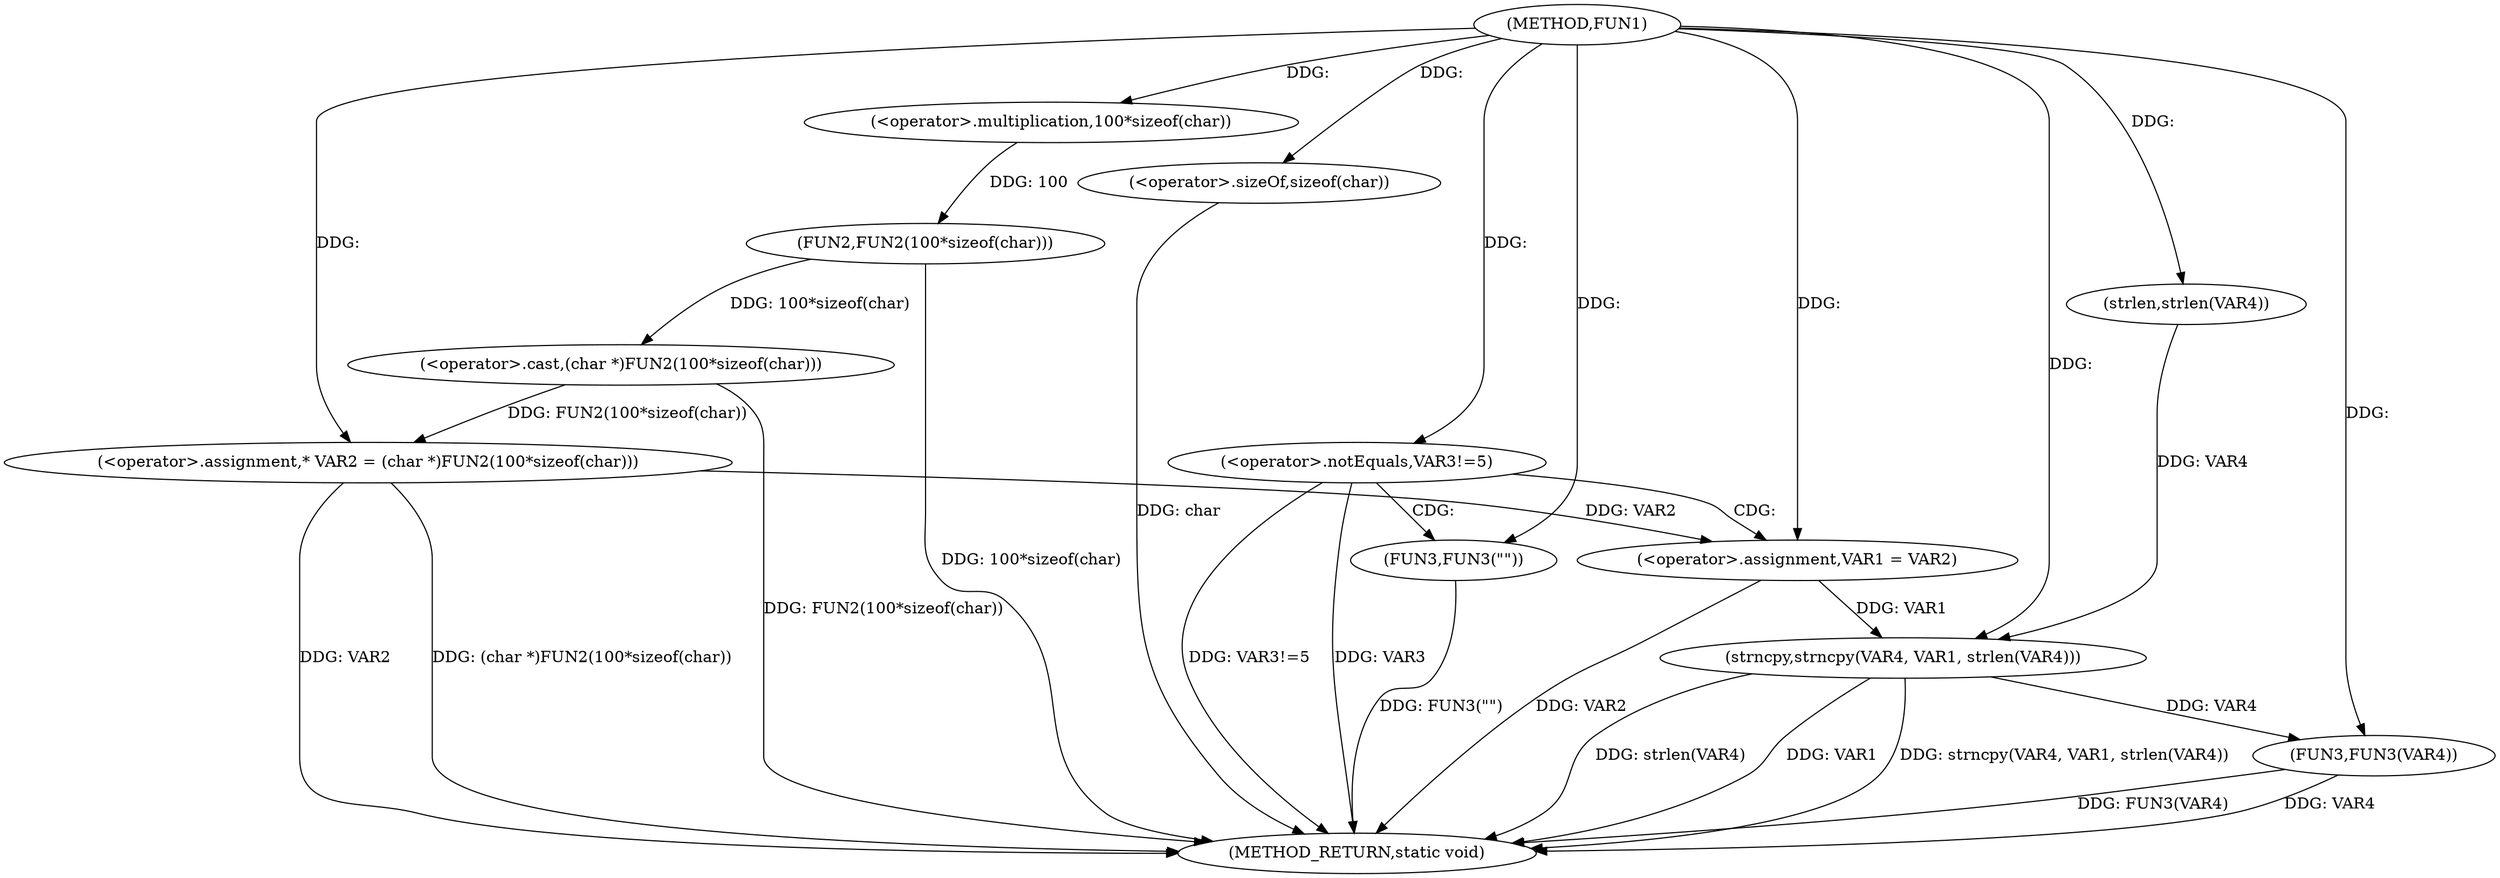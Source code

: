 digraph FUN1 {  
"1000100" [label = "(METHOD,FUN1)" ]
"1000134" [label = "(METHOD_RETURN,static void)" ]
"1000104" [label = "(<operator>.assignment,* VAR2 = (char *)FUN2(100*sizeof(char)))" ]
"1000106" [label = "(<operator>.cast,(char *)FUN2(100*sizeof(char)))" ]
"1000108" [label = "(FUN2,FUN2(100*sizeof(char)))" ]
"1000109" [label = "(<operator>.multiplication,100*sizeof(char))" ]
"1000111" [label = "(<operator>.sizeOf,sizeof(char))" ]
"1000114" [label = "(<operator>.notEquals,VAR3!=5)" ]
"1000118" [label = "(FUN3,FUN3(\"\"))" ]
"1000122" [label = "(<operator>.assignment,VAR1 = VAR2)" ]
"1000127" [label = "(strncpy,strncpy(VAR4, VAR1, strlen(VAR4)))" ]
"1000130" [label = "(strlen,strlen(VAR4))" ]
"1000132" [label = "(FUN3,FUN3(VAR4))" ]
  "1000127" -> "1000134"  [ label = "DDG: strlen(VAR4)"] 
  "1000106" -> "1000134"  [ label = "DDG: FUN2(100*sizeof(char))"] 
  "1000104" -> "1000134"  [ label = "DDG: VAR2"] 
  "1000114" -> "1000134"  [ label = "DDG: VAR3!=5"] 
  "1000132" -> "1000134"  [ label = "DDG: FUN3(VAR4)"] 
  "1000127" -> "1000134"  [ label = "DDG: VAR1"] 
  "1000114" -> "1000134"  [ label = "DDG: VAR3"] 
  "1000127" -> "1000134"  [ label = "DDG: strncpy(VAR4, VAR1, strlen(VAR4))"] 
  "1000118" -> "1000134"  [ label = "DDG: FUN3(\"\")"] 
  "1000122" -> "1000134"  [ label = "DDG: VAR2"] 
  "1000132" -> "1000134"  [ label = "DDG: VAR4"] 
  "1000111" -> "1000134"  [ label = "DDG: char"] 
  "1000104" -> "1000134"  [ label = "DDG: (char *)FUN2(100*sizeof(char))"] 
  "1000108" -> "1000134"  [ label = "DDG: 100*sizeof(char)"] 
  "1000106" -> "1000104"  [ label = "DDG: FUN2(100*sizeof(char))"] 
  "1000100" -> "1000104"  [ label = "DDG: "] 
  "1000108" -> "1000106"  [ label = "DDG: 100*sizeof(char)"] 
  "1000109" -> "1000108"  [ label = "DDG: 100"] 
  "1000100" -> "1000109"  [ label = "DDG: "] 
  "1000100" -> "1000111"  [ label = "DDG: "] 
  "1000100" -> "1000114"  [ label = "DDG: "] 
  "1000100" -> "1000118"  [ label = "DDG: "] 
  "1000104" -> "1000122"  [ label = "DDG: VAR2"] 
  "1000100" -> "1000122"  [ label = "DDG: "] 
  "1000130" -> "1000127"  [ label = "DDG: VAR4"] 
  "1000100" -> "1000127"  [ label = "DDG: "] 
  "1000122" -> "1000127"  [ label = "DDG: VAR1"] 
  "1000100" -> "1000130"  [ label = "DDG: "] 
  "1000127" -> "1000132"  [ label = "DDG: VAR4"] 
  "1000100" -> "1000132"  [ label = "DDG: "] 
  "1000114" -> "1000118"  [ label = "CDG: "] 
  "1000114" -> "1000122"  [ label = "CDG: "] 
}
